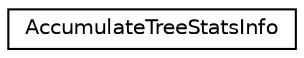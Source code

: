 digraph "Graphical Class Hierarchy"
{
  edge [fontname="Helvetica",fontsize="10",labelfontname="Helvetica",labelfontsize="10"];
  node [fontname="Helvetica",fontsize="10",shape=record];
  rankdir="LR";
  Node0 [label="AccumulateTreeStatsInfo",height=0.2,width=0.4,color="black", fillcolor="white", style="filled",URL="$structkaldi_1_1AccumulateTreeStatsInfo.html"];
}
